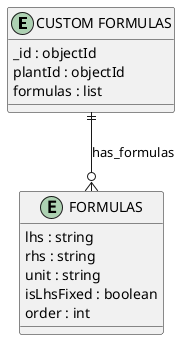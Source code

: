 @startuml CUSTOM_FORMULAS_Diagram

entity "CUSTOM FORMULAS" as CUSTOM_FORMULAS {
  _id : objectId
  plantId : objectId
  formulas : list
}

entity "FORMULAS" as FORMULAS {
  lhs : string
  rhs : string
  unit : string
  isLhsFixed : boolean
  order : int
}

' // Relationships
CUSTOM_FORMULAS ||--o{ FORMULAS : has_formulas
@enduml